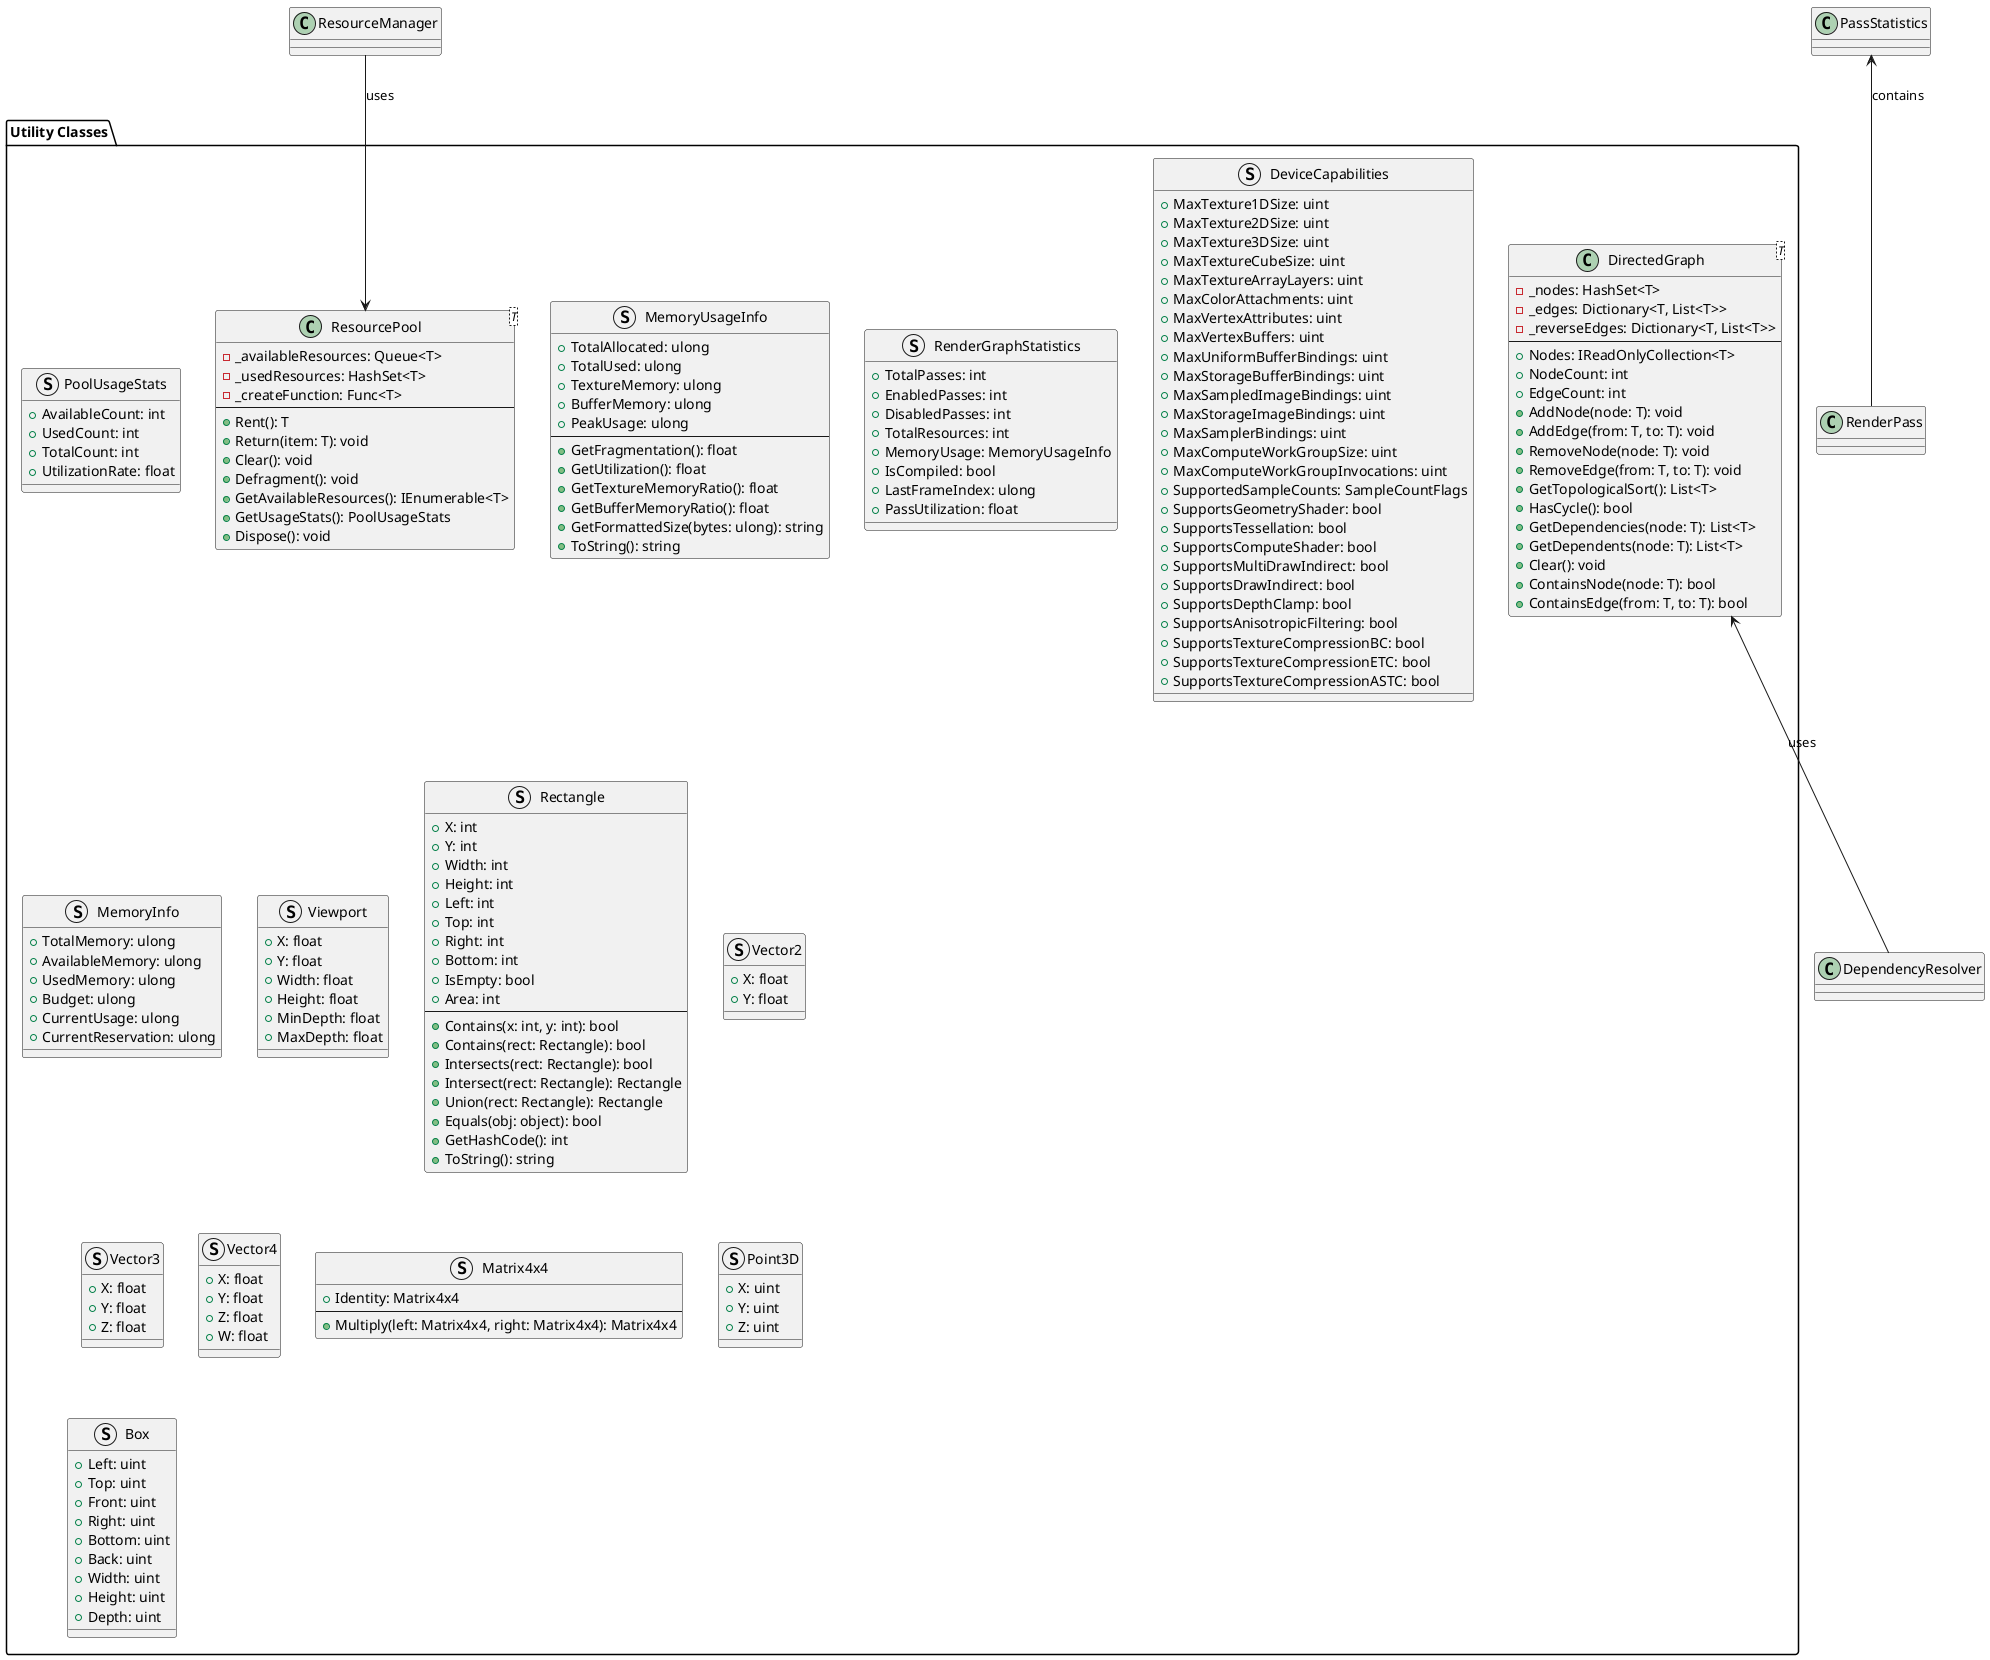 @startuml Utility

package "Utility Classes" {
    class ResourcePool<T> {
        - _availableResources: Queue<T>
        - _usedResources: HashSet<T>
        - _createFunction: Func<T>
        --
        + Rent(): T
        + Return(item: T): void
        + Clear(): void
        + Defragment(): void
        + GetAvailableResources(): IEnumerable<T>
        + GetUsageStats(): PoolUsageStats
        + Dispose(): void
    }

    struct PoolUsageStats {
        + AvailableCount: int
        + UsedCount: int
        + TotalCount: int
        + UtilizationRate: float
    }

    struct MemoryUsageInfo {
        + TotalAllocated: ulong
        + TotalUsed: ulong
        + TextureMemory: ulong
        + BufferMemory: ulong
        + PeakUsage: ulong
        --
        + GetFragmentation(): float
        + GetUtilization(): float
        + GetTextureMemoryRatio(): float
        + GetBufferMemoryRatio(): float
        + GetFormattedSize(bytes: ulong): string
        + ToString(): string
    }

    struct RenderGraphStatistics {
        + TotalPasses: int
        + EnabledPasses: int
        + DisabledPasses: int
        + TotalResources: int
        + MemoryUsage: MemoryUsageInfo
        + IsCompiled: bool
        + LastFrameIndex: ulong
        + PassUtilization: float
    }

    class DirectedGraph<T> {
        - _nodes: HashSet<T>
        - _edges: Dictionary<T, List<T>>
        - _reverseEdges: Dictionary<T, List<T>>
        --
        + Nodes: IReadOnlyCollection<T>
        + NodeCount: int
        + EdgeCount: int
        + AddNode(node: T): void
        + AddEdge(from: T, to: T): void
        + RemoveNode(node: T): void
        + RemoveEdge(from: T, to: T): void
        + GetTopologicalSort(): List<T>
        + HasCycle(): bool
        + GetDependencies(node: T): List<T>
        + GetDependents(node: T): List<T>
        + Clear(): void
        + ContainsNode(node: T): bool
        + ContainsEdge(from: T, to: T): bool
    }

    struct DeviceCapabilities {
        + MaxTexture1DSize: uint
        + MaxTexture2DSize: uint
        + MaxTexture3DSize: uint
        + MaxTextureCubeSize: uint
        + MaxTextureArrayLayers: uint
        + MaxColorAttachments: uint
        + MaxVertexAttributes: uint
        + MaxVertexBuffers: uint
        + MaxUniformBufferBindings: uint
        + MaxStorageBufferBindings: uint
        + MaxSampledImageBindings: uint
        + MaxStorageImageBindings: uint
        + MaxSamplerBindings: uint
        + MaxComputeWorkGroupSize: uint
        + MaxComputeWorkGroupInvocations: uint
        + SupportedSampleCounts: SampleCountFlags
        + SupportsGeometryShader: bool
        + SupportsTessellation: bool
        + SupportsComputeShader: bool
        + SupportsMultiDrawIndirect: bool
        + SupportsDrawIndirect: bool
        + SupportsDepthClamp: bool
        + SupportsAnisotropicFiltering: bool
        + SupportsTextureCompressionBC: bool
        + SupportsTextureCompressionETC: bool
        + SupportsTextureCompressionASTC: bool
    }

    struct MemoryInfo {
        + TotalMemory: ulong
        + AvailableMemory: ulong
        + UsedMemory: ulong
        + Budget: ulong
        + CurrentUsage: ulong
        + CurrentReservation: ulong
    }

    struct Viewport {
        + X: float
        + Y: float
        + Width: float
        + Height: float
        + MinDepth: float
        + MaxDepth: float
    }

    struct Rectangle {
        + X: int
        + Y: int
        + Width: int
        + Height: int
        + Left: int
        + Top: int
        + Right: int
        + Bottom: int
        + IsEmpty: bool
        + Area: int
        --
        + Contains(x: int, y: int): bool
        + Contains(rect: Rectangle): bool
        + Intersects(rect: Rectangle): bool
        + Intersect(rect: Rectangle): Rectangle
        + Union(rect: Rectangle): Rectangle
        + Equals(obj: object): bool
        + GetHashCode(): int
        + ToString(): string
    }

    struct Vector2 {
        + X: float
        + Y: float
    }

    struct Vector3 {
        + X: float
        + Y: float
        + Z: float
    }

    struct Vector4 {
        + X: float
        + Y: float
        + Z: float
        + W: float
    }

    struct Matrix4x4 {
        + Identity: Matrix4x4
        --
        + Multiply(left: Matrix4x4, right: Matrix4x4): Matrix4x4
    }

    struct Point3D {
        + X: uint
        + Y: uint
        + Z: uint
    }

    struct Box {
        + Left: uint
        + Top: uint
        + Front: uint
        + Right: uint
        + Bottom: uint
        + Back: uint
        + Width: uint
        + Height: uint
        + Depth: uint
    }
}

' Utility Relationships
ResourceManager --> ResourcePool : uses
DirectedGraph <-- DependencyResolver : uses
PassStatistics <-- RenderPass : contains

@enduml